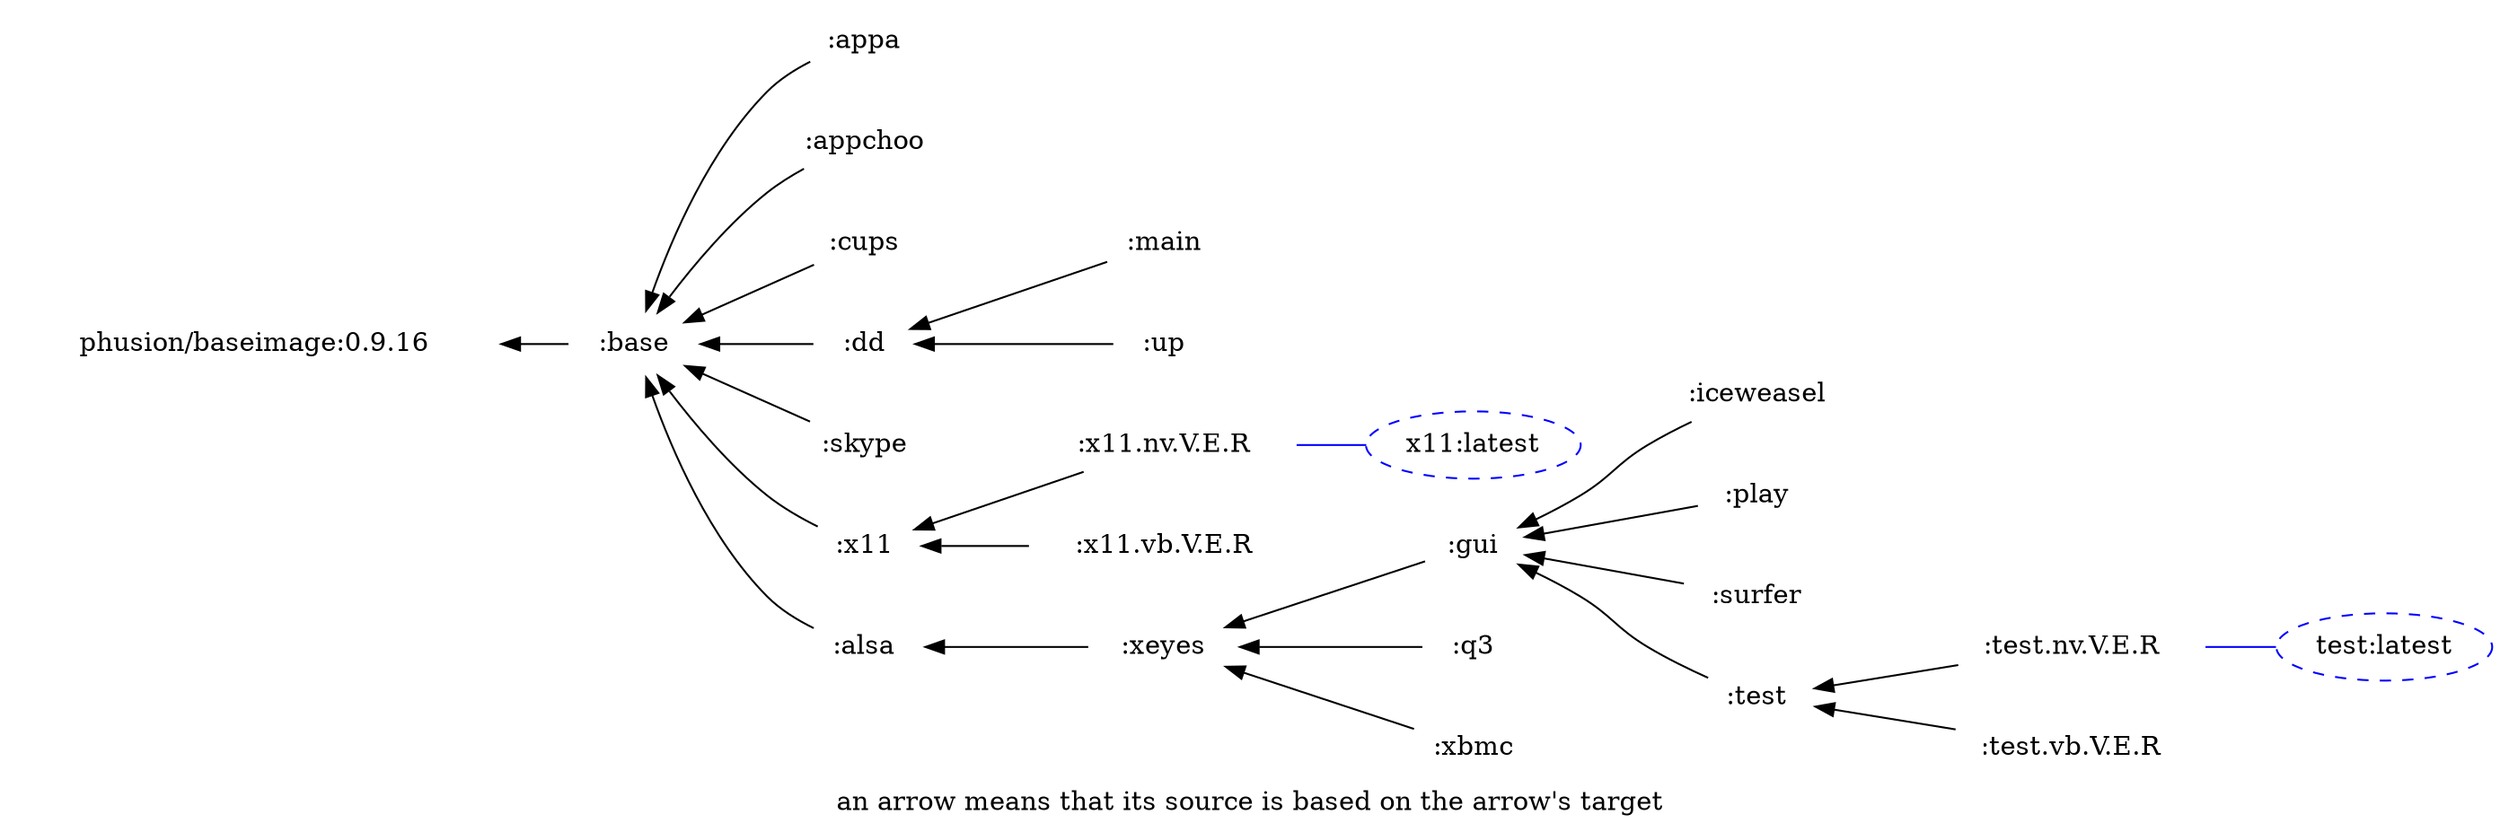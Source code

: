 digraph deps{ graph [label="an arrow means that its source is based on the arrow's target", labelloc=b]; node [color=white]; rankdir = RL;
":alsa" -> ":base" ;
":appa" -> ":base" ;
":appchoo" -> ":base" ;
":base" -> "phusion/baseimage:0.9.16" ;
":cups" -> ":base" ;
":dd" -> ":base" ;
":gui" -> ":xeyes" ;
":iceweasel" -> ":gui" ;
":main" -> ":dd" ;
":play" -> ":gui" ;
":q3" -> ":xeyes" ;
":skype" -> ":base" ;
":surfer" -> ":gui" ;
":test" -> ":gui" ;
":up" -> ":dd" ;
":x11" -> ":base" ;
":xbmc" -> ":xeyes" ;
":xeyes" -> ":alsa" ;
":x11.nv.V.E.R" -> ":x11" ;
":x11.vb.V.E.R" -> ":x11" ;
":test.nv.V.E.R" -> ":test" ;
":test.vb.V.E.R" -> ":test" ;
"x11:latest" -> ":x11.nv.V.E.R" [dir=none color="blue" ] ;
"test:latest" -> ":test.nv.V.E.R" [dir=none color="blue" ] ;
"x11:latest" [color="blue" style="dashed"]; 
"test:latest" [color="blue" style="dashed"]; 
}
